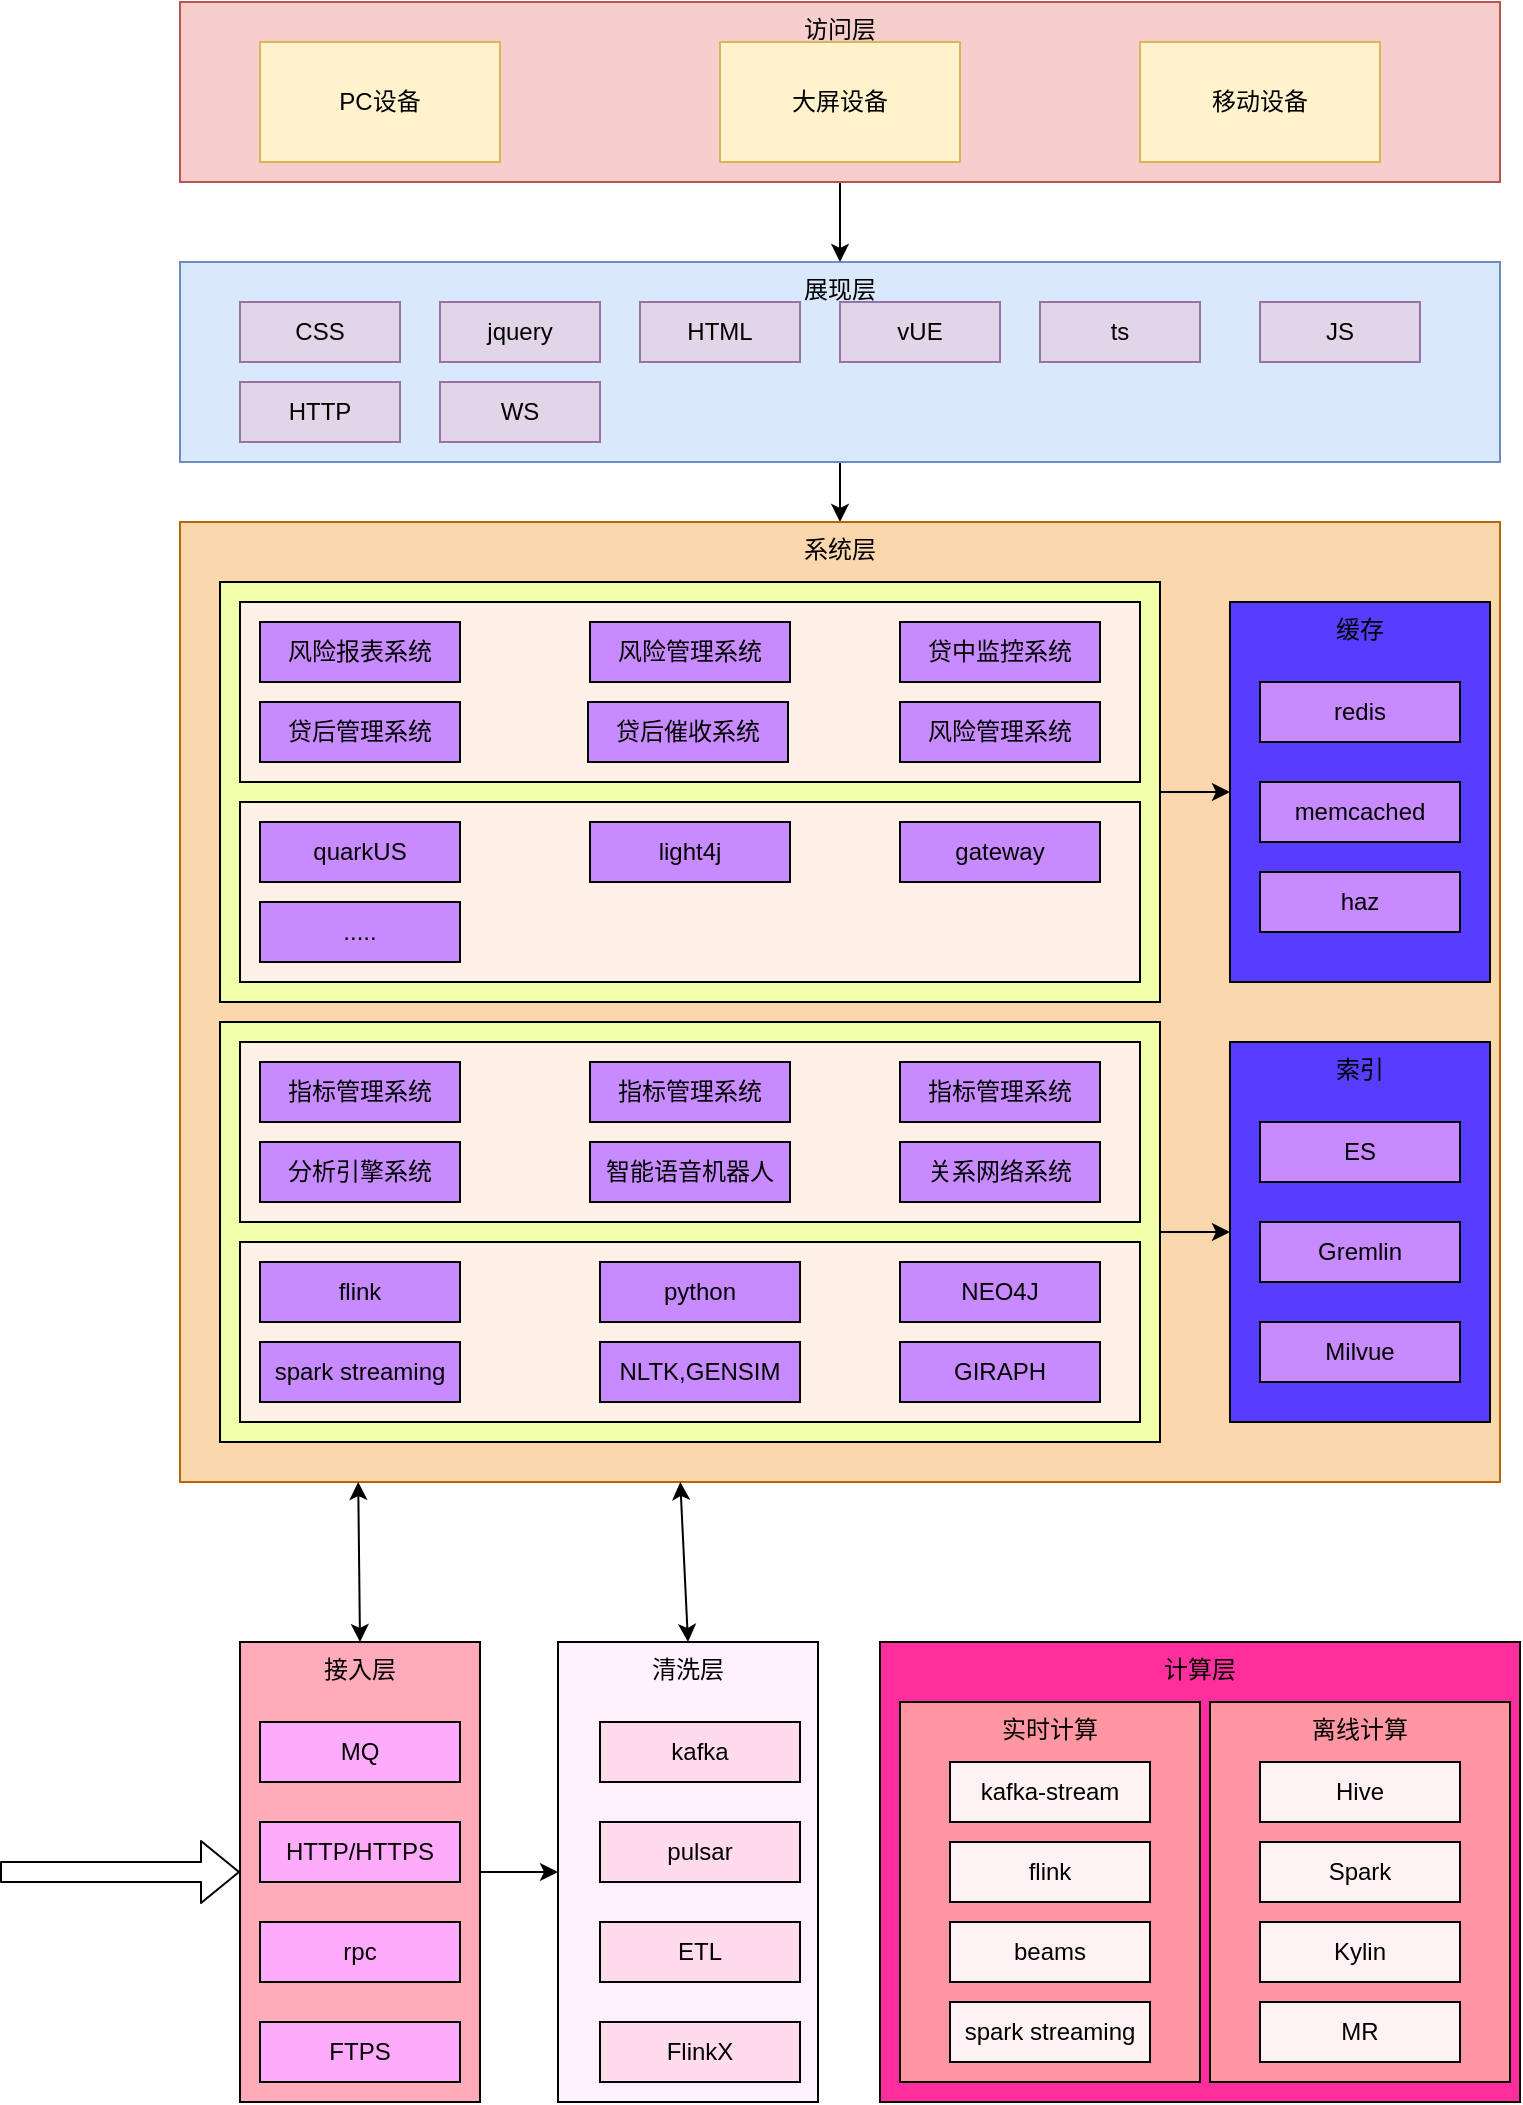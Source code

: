 <mxfile version="14.5.10" type="github">
  <diagram id="MQhZJjkZrY4oPZB1BTH6" name="第 1 页">
    <mxGraphModel dx="1422" dy="762" grid="1" gridSize="10" guides="1" tooltips="1" connect="1" arrows="1" fold="1" page="1" pageScale="1" pageWidth="827" pageHeight="1169" math="0" shadow="0">
      <root>
        <mxCell id="0" />
        <mxCell id="1" parent="0" />
        <mxCell id="aR_i40FDtTKbv0qqF_Ef-54" style="edgeStyle=orthogonalEdgeStyle;rounded=0;orthogonalLoop=1;jettySize=auto;html=1;entryX=0.5;entryY=0;entryDx=0;entryDy=0;" edge="1" parent="1" source="aR_i40FDtTKbv0qqF_Ef-1" target="aR_i40FDtTKbv0qqF_Ef-5">
          <mxGeometry relative="1" as="geometry" />
        </mxCell>
        <mxCell id="aR_i40FDtTKbv0qqF_Ef-1" value="访问层" style="rounded=0;whiteSpace=wrap;html=1;fillColor=#f8cecc;strokeColor=#b85450;verticalAlign=top;" vertex="1" parent="1">
          <mxGeometry x="110" y="120" width="660" height="90" as="geometry" />
        </mxCell>
        <mxCell id="aR_i40FDtTKbv0qqF_Ef-2" value="PC设备" style="rounded=0;whiteSpace=wrap;html=1;fillColor=#fff2cc;strokeColor=#d6b656;" vertex="1" parent="1">
          <mxGeometry x="150" y="140" width="120" height="60" as="geometry" />
        </mxCell>
        <mxCell id="aR_i40FDtTKbv0qqF_Ef-3" value="大屏设备" style="rounded=0;whiteSpace=wrap;html=1;fillColor=#fff2cc;strokeColor=#d6b656;" vertex="1" parent="1">
          <mxGeometry x="380" y="140" width="120" height="60" as="geometry" />
        </mxCell>
        <mxCell id="aR_i40FDtTKbv0qqF_Ef-4" value="移动设备" style="rounded=0;whiteSpace=wrap;html=1;fillColor=#fff2cc;strokeColor=#d6b656;" vertex="1" parent="1">
          <mxGeometry x="590" y="140" width="120" height="60" as="geometry" />
        </mxCell>
        <mxCell id="aR_i40FDtTKbv0qqF_Ef-55" style="edgeStyle=orthogonalEdgeStyle;rounded=0;orthogonalLoop=1;jettySize=auto;html=1;entryX=0.5;entryY=0;entryDx=0;entryDy=0;" edge="1" parent="1" source="aR_i40FDtTKbv0qqF_Ef-5" target="aR_i40FDtTKbv0qqF_Ef-14">
          <mxGeometry relative="1" as="geometry" />
        </mxCell>
        <mxCell id="aR_i40FDtTKbv0qqF_Ef-5" value="展现层" style="rounded=0;whiteSpace=wrap;html=1;fillColor=#dae8fc;strokeColor=#6c8ebf;verticalAlign=top;" vertex="1" parent="1">
          <mxGeometry x="110" y="250" width="660" height="100" as="geometry" />
        </mxCell>
        <mxCell id="aR_i40FDtTKbv0qqF_Ef-6" value="CSS" style="rounded=0;whiteSpace=wrap;html=1;fillColor=#e1d5e7;strokeColor=#9673a6;" vertex="1" parent="1">
          <mxGeometry x="140" y="270" width="80" height="30" as="geometry" />
        </mxCell>
        <mxCell id="aR_i40FDtTKbv0qqF_Ef-7" value="jquery" style="rounded=0;whiteSpace=wrap;html=1;fillColor=#e1d5e7;strokeColor=#9673a6;" vertex="1" parent="1">
          <mxGeometry x="240" y="270" width="80" height="30" as="geometry" />
        </mxCell>
        <mxCell id="aR_i40FDtTKbv0qqF_Ef-8" value="HTML" style="rounded=0;whiteSpace=wrap;html=1;fillColor=#e1d5e7;strokeColor=#9673a6;" vertex="1" parent="1">
          <mxGeometry x="340" y="270" width="80" height="30" as="geometry" />
        </mxCell>
        <mxCell id="aR_i40FDtTKbv0qqF_Ef-9" value="vUE" style="rounded=0;whiteSpace=wrap;html=1;fillColor=#e1d5e7;strokeColor=#9673a6;" vertex="1" parent="1">
          <mxGeometry x="440" y="270" width="80" height="30" as="geometry" />
        </mxCell>
        <mxCell id="aR_i40FDtTKbv0qqF_Ef-10" value="ts" style="rounded=0;whiteSpace=wrap;html=1;fillColor=#e1d5e7;strokeColor=#9673a6;" vertex="1" parent="1">
          <mxGeometry x="540" y="270" width="80" height="30" as="geometry" />
        </mxCell>
        <mxCell id="aR_i40FDtTKbv0qqF_Ef-11" value="JS" style="rounded=0;whiteSpace=wrap;html=1;fillColor=#e1d5e7;strokeColor=#9673a6;" vertex="1" parent="1">
          <mxGeometry x="650" y="270" width="80" height="30" as="geometry" />
        </mxCell>
        <mxCell id="aR_i40FDtTKbv0qqF_Ef-12" value="HTTP" style="rounded=0;whiteSpace=wrap;html=1;fillColor=#e1d5e7;strokeColor=#9673a6;" vertex="1" parent="1">
          <mxGeometry x="140" y="310" width="80" height="30" as="geometry" />
        </mxCell>
        <mxCell id="aR_i40FDtTKbv0qqF_Ef-13" value="WS" style="rounded=0;whiteSpace=wrap;html=1;fillColor=#e1d5e7;strokeColor=#9673a6;" vertex="1" parent="1">
          <mxGeometry x="240" y="310" width="80" height="30" as="geometry" />
        </mxCell>
        <mxCell id="aR_i40FDtTKbv0qqF_Ef-14" value="系统层" style="rounded=0;whiteSpace=wrap;html=1;fillColor=#fad7ac;strokeColor=#b46504;verticalAlign=top;" vertex="1" parent="1">
          <mxGeometry x="110" y="380" width="660" height="480" as="geometry" />
        </mxCell>
        <mxCell id="aR_i40FDtTKbv0qqF_Ef-34" style="edgeStyle=orthogonalEdgeStyle;rounded=0;orthogonalLoop=1;jettySize=auto;html=1;exitX=1;exitY=0.5;exitDx=0;exitDy=0;" edge="1" parent="1" source="aR_i40FDtTKbv0qqF_Ef-15" target="aR_i40FDtTKbv0qqF_Ef-16">
          <mxGeometry relative="1" as="geometry" />
        </mxCell>
        <mxCell id="aR_i40FDtTKbv0qqF_Ef-15" value="" style="rounded=0;whiteSpace=wrap;html=1;fillColor=#F1FFAB;" vertex="1" parent="1">
          <mxGeometry x="130" y="410" width="470" height="210" as="geometry" />
        </mxCell>
        <mxCell id="aR_i40FDtTKbv0qqF_Ef-16" value="缓存" style="rounded=0;whiteSpace=wrap;html=1;verticalAlign=top;fillColor=#573DFF;" vertex="1" parent="1">
          <mxGeometry x="635" y="420" width="130" height="190" as="geometry" />
        </mxCell>
        <mxCell id="aR_i40FDtTKbv0qqF_Ef-17" value="redis" style="rounded=0;whiteSpace=wrap;html=1;fillColor=#C88AFF;" vertex="1" parent="1">
          <mxGeometry x="650" y="460" width="100" height="30" as="geometry" />
        </mxCell>
        <mxCell id="aR_i40FDtTKbv0qqF_Ef-18" value="memcached" style="rounded=0;whiteSpace=wrap;html=1;fillColor=#C88AFF;" vertex="1" parent="1">
          <mxGeometry x="650" y="510" width="100" height="30" as="geometry" />
        </mxCell>
        <mxCell id="aR_i40FDtTKbv0qqF_Ef-19" value="haz" style="rounded=0;whiteSpace=wrap;html=1;fillColor=#C88AFF;" vertex="1" parent="1">
          <mxGeometry x="650" y="555" width="100" height="30" as="geometry" />
        </mxCell>
        <mxCell id="aR_i40FDtTKbv0qqF_Ef-21" value="" style="rounded=0;whiteSpace=wrap;html=1;fillColor=#FFF1E6;" vertex="1" parent="1">
          <mxGeometry x="140" y="420" width="450" height="90" as="geometry" />
        </mxCell>
        <mxCell id="aR_i40FDtTKbv0qqF_Ef-22" value="" style="rounded=0;whiteSpace=wrap;html=1;fillColor=#FFF1E6;" vertex="1" parent="1">
          <mxGeometry x="140" y="520" width="450" height="90" as="geometry" />
        </mxCell>
        <mxCell id="aR_i40FDtTKbv0qqF_Ef-24" value="风险报表系统" style="rounded=0;whiteSpace=wrap;html=1;fillColor=#C88AFF;" vertex="1" parent="1">
          <mxGeometry x="150" y="430" width="100" height="30" as="geometry" />
        </mxCell>
        <mxCell id="aR_i40FDtTKbv0qqF_Ef-25" value="风险管理系统" style="rounded=0;whiteSpace=wrap;html=1;fillColor=#C88AFF;" vertex="1" parent="1">
          <mxGeometry x="315" y="430" width="100" height="30" as="geometry" />
        </mxCell>
        <mxCell id="aR_i40FDtTKbv0qqF_Ef-26" value="贷中监控系统" style="rounded=0;whiteSpace=wrap;html=1;fillColor=#C88AFF;" vertex="1" parent="1">
          <mxGeometry x="470" y="430" width="100" height="30" as="geometry" />
        </mxCell>
        <mxCell id="aR_i40FDtTKbv0qqF_Ef-27" value="贷后管理系统" style="rounded=0;whiteSpace=wrap;html=1;fillColor=#C88AFF;" vertex="1" parent="1">
          <mxGeometry x="150" y="470" width="100" height="30" as="geometry" />
        </mxCell>
        <mxCell id="aR_i40FDtTKbv0qqF_Ef-28" value="贷后催收系统" style="rounded=0;whiteSpace=wrap;html=1;fillColor=#C88AFF;" vertex="1" parent="1">
          <mxGeometry x="314" y="470" width="100" height="30" as="geometry" />
        </mxCell>
        <mxCell id="aR_i40FDtTKbv0qqF_Ef-29" value="风险管理系统" style="rounded=0;whiteSpace=wrap;html=1;fillColor=#C88AFF;" vertex="1" parent="1">
          <mxGeometry x="470" y="470" width="100" height="30" as="geometry" />
        </mxCell>
        <mxCell id="aR_i40FDtTKbv0qqF_Ef-30" value="quarkUS" style="rounded=0;whiteSpace=wrap;html=1;fillColor=#C88AFF;" vertex="1" parent="1">
          <mxGeometry x="150" y="530" width="100" height="30" as="geometry" />
        </mxCell>
        <mxCell id="aR_i40FDtTKbv0qqF_Ef-31" value="light4j" style="rounded=0;whiteSpace=wrap;html=1;fillColor=#C88AFF;" vertex="1" parent="1">
          <mxGeometry x="315" y="530" width="100" height="30" as="geometry" />
        </mxCell>
        <mxCell id="aR_i40FDtTKbv0qqF_Ef-32" value="gateway" style="rounded=0;whiteSpace=wrap;html=1;fillColor=#C88AFF;" vertex="1" parent="1">
          <mxGeometry x="470" y="530" width="100" height="30" as="geometry" />
        </mxCell>
        <mxCell id="aR_i40FDtTKbv0qqF_Ef-33" value="....." style="rounded=0;whiteSpace=wrap;html=1;fillColor=#C88AFF;" vertex="1" parent="1">
          <mxGeometry x="150" y="570" width="100" height="30" as="geometry" />
        </mxCell>
        <mxCell id="aR_i40FDtTKbv0qqF_Ef-56" style="edgeStyle=orthogonalEdgeStyle;rounded=0;orthogonalLoop=1;jettySize=auto;html=1;exitX=1;exitY=0.5;exitDx=0;exitDy=0;entryX=0;entryY=0.5;entryDx=0;entryDy=0;" edge="1" parent="1" source="aR_i40FDtTKbv0qqF_Ef-35" target="aR_i40FDtTKbv0qqF_Ef-38">
          <mxGeometry relative="1" as="geometry" />
        </mxCell>
        <mxCell id="aR_i40FDtTKbv0qqF_Ef-35" value="" style="rounded=0;whiteSpace=wrap;html=1;fillColor=#F1FFAB;" vertex="1" parent="1">
          <mxGeometry x="130" y="630" width="470" height="210" as="geometry" />
        </mxCell>
        <mxCell id="aR_i40FDtTKbv0qqF_Ef-36" value="" style="rounded=0;whiteSpace=wrap;html=1;fillColor=#FFF1E6;" vertex="1" parent="1">
          <mxGeometry x="140" y="640" width="450" height="90" as="geometry" />
        </mxCell>
        <mxCell id="aR_i40FDtTKbv0qqF_Ef-37" value="" style="rounded=0;whiteSpace=wrap;html=1;fillColor=#FFF1E6;" vertex="1" parent="1">
          <mxGeometry x="140" y="740" width="450" height="90" as="geometry" />
        </mxCell>
        <mxCell id="aR_i40FDtTKbv0qqF_Ef-38" value="索引" style="rounded=0;whiteSpace=wrap;html=1;verticalAlign=top;fillColor=#573DFF;" vertex="1" parent="1">
          <mxGeometry x="635" y="640" width="130" height="190" as="geometry" />
        </mxCell>
        <mxCell id="aR_i40FDtTKbv0qqF_Ef-39" value="指标管理系统" style="rounded=0;whiteSpace=wrap;html=1;fillColor=#C88AFF;" vertex="1" parent="1">
          <mxGeometry x="150" y="650" width="100" height="30" as="geometry" />
        </mxCell>
        <mxCell id="aR_i40FDtTKbv0qqF_Ef-40" value="指标管理系统" style="rounded=0;whiteSpace=wrap;html=1;fillColor=#C88AFF;" vertex="1" parent="1">
          <mxGeometry x="315" y="650" width="100" height="30" as="geometry" />
        </mxCell>
        <mxCell id="aR_i40FDtTKbv0qqF_Ef-41" value="指标管理系统" style="rounded=0;whiteSpace=wrap;html=1;fillColor=#C88AFF;" vertex="1" parent="1">
          <mxGeometry x="470" y="650" width="100" height="30" as="geometry" />
        </mxCell>
        <mxCell id="aR_i40FDtTKbv0qqF_Ef-42" value="ES" style="rounded=0;whiteSpace=wrap;html=1;fillColor=#C88AFF;" vertex="1" parent="1">
          <mxGeometry x="650" y="680" width="100" height="30" as="geometry" />
        </mxCell>
        <mxCell id="aR_i40FDtTKbv0qqF_Ef-43" value="Gremlin" style="rounded=0;whiteSpace=wrap;html=1;fillColor=#C88AFF;" vertex="1" parent="1">
          <mxGeometry x="650" y="730" width="100" height="30" as="geometry" />
        </mxCell>
        <mxCell id="aR_i40FDtTKbv0qqF_Ef-44" value="Milvue" style="rounded=0;whiteSpace=wrap;html=1;fillColor=#C88AFF;" vertex="1" parent="1">
          <mxGeometry x="650" y="780" width="100" height="30" as="geometry" />
        </mxCell>
        <mxCell id="aR_i40FDtTKbv0qqF_Ef-45" value="分析引擎系统" style="rounded=0;whiteSpace=wrap;html=1;fillColor=#C88AFF;" vertex="1" parent="1">
          <mxGeometry x="150" y="690" width="100" height="30" as="geometry" />
        </mxCell>
        <mxCell id="aR_i40FDtTKbv0qqF_Ef-46" value="智能语音机器人" style="rounded=0;whiteSpace=wrap;html=1;fillColor=#C88AFF;" vertex="1" parent="1">
          <mxGeometry x="315" y="690" width="100" height="30" as="geometry" />
        </mxCell>
        <mxCell id="aR_i40FDtTKbv0qqF_Ef-47" value="关系网络系统" style="rounded=0;whiteSpace=wrap;html=1;fillColor=#C88AFF;" vertex="1" parent="1">
          <mxGeometry x="470" y="690" width="100" height="30" as="geometry" />
        </mxCell>
        <mxCell id="aR_i40FDtTKbv0qqF_Ef-48" value="flink" style="rounded=0;whiteSpace=wrap;html=1;fillColor=#C88AFF;" vertex="1" parent="1">
          <mxGeometry x="150" y="750" width="100" height="30" as="geometry" />
        </mxCell>
        <mxCell id="aR_i40FDtTKbv0qqF_Ef-49" value="python" style="rounded=0;whiteSpace=wrap;html=1;fillColor=#C88AFF;" vertex="1" parent="1">
          <mxGeometry x="320" y="750" width="100" height="30" as="geometry" />
        </mxCell>
        <mxCell id="aR_i40FDtTKbv0qqF_Ef-50" value="NEO4J" style="rounded=0;whiteSpace=wrap;html=1;fillColor=#C88AFF;" vertex="1" parent="1">
          <mxGeometry x="470" y="750" width="100" height="30" as="geometry" />
        </mxCell>
        <mxCell id="aR_i40FDtTKbv0qqF_Ef-51" value="spark streaming" style="rounded=0;whiteSpace=wrap;html=1;fillColor=#C88AFF;" vertex="1" parent="1">
          <mxGeometry x="150" y="790" width="100" height="30" as="geometry" />
        </mxCell>
        <mxCell id="aR_i40FDtTKbv0qqF_Ef-52" value="NLTK,GENSIM" style="rounded=0;whiteSpace=wrap;html=1;fillColor=#C88AFF;" vertex="1" parent="1">
          <mxGeometry x="320" y="790" width="100" height="30" as="geometry" />
        </mxCell>
        <mxCell id="aR_i40FDtTKbv0qqF_Ef-53" value="GIRAPH" style="rounded=0;whiteSpace=wrap;html=1;fillColor=#C88AFF;" vertex="1" parent="1">
          <mxGeometry x="470" y="790" width="100" height="30" as="geometry" />
        </mxCell>
        <mxCell id="aR_i40FDtTKbv0qqF_Ef-65" style="edgeStyle=orthogonalEdgeStyle;rounded=0;orthogonalLoop=1;jettySize=auto;html=1;exitX=1;exitY=0.5;exitDx=0;exitDy=0;entryX=0;entryY=0.5;entryDx=0;entryDy=0;" edge="1" parent="1" source="aR_i40FDtTKbv0qqF_Ef-57" target="aR_i40FDtTKbv0qqF_Ef-64">
          <mxGeometry relative="1" as="geometry" />
        </mxCell>
        <mxCell id="aR_i40FDtTKbv0qqF_Ef-57" value="接入层" style="rounded=0;whiteSpace=wrap;html=1;verticalAlign=top;fillColor=#FFABB9;" vertex="1" parent="1">
          <mxGeometry x="140" y="940" width="120" height="230" as="geometry" />
        </mxCell>
        <mxCell id="aR_i40FDtTKbv0qqF_Ef-58" value="MQ" style="rounded=0;whiteSpace=wrap;html=1;fillColor=#FFABFC;" vertex="1" parent="1">
          <mxGeometry x="150" y="980" width="100" height="30" as="geometry" />
        </mxCell>
        <mxCell id="aR_i40FDtTKbv0qqF_Ef-59" value="HTTP/HTTPS" style="rounded=0;whiteSpace=wrap;html=1;fillColor=#FFABFC;" vertex="1" parent="1">
          <mxGeometry x="150" y="1030" width="100" height="30" as="geometry" />
        </mxCell>
        <mxCell id="aR_i40FDtTKbv0qqF_Ef-60" value="rpc" style="rounded=0;whiteSpace=wrap;html=1;fillColor=#FFABFC;" vertex="1" parent="1">
          <mxGeometry x="150" y="1080" width="100" height="30" as="geometry" />
        </mxCell>
        <mxCell id="aR_i40FDtTKbv0qqF_Ef-61" value="FTPS" style="rounded=0;whiteSpace=wrap;html=1;fillColor=#FFABFC;" vertex="1" parent="1">
          <mxGeometry x="150" y="1130" width="100" height="30" as="geometry" />
        </mxCell>
        <mxCell id="aR_i40FDtTKbv0qqF_Ef-62" value="" style="shape=flexArrow;endArrow=classic;html=1;entryX=0;entryY=0.5;entryDx=0;entryDy=0;" edge="1" parent="1" target="aR_i40FDtTKbv0qqF_Ef-57">
          <mxGeometry width="50" height="50" relative="1" as="geometry">
            <mxPoint x="20" y="1055" as="sourcePoint" />
            <mxPoint x="440" y="1070" as="targetPoint" />
          </mxGeometry>
        </mxCell>
        <mxCell id="aR_i40FDtTKbv0qqF_Ef-63" value="" style="endArrow=classic;startArrow=classic;html=1;exitX=0.5;exitY=0;exitDx=0;exitDy=0;entryX=0.135;entryY=1;entryDx=0;entryDy=0;entryPerimeter=0;" edge="1" parent="1" source="aR_i40FDtTKbv0qqF_Ef-57" target="aR_i40FDtTKbv0qqF_Ef-14">
          <mxGeometry width="50" height="50" relative="1" as="geometry">
            <mxPoint x="390" y="1120" as="sourcePoint" />
            <mxPoint x="440" y="1070" as="targetPoint" />
          </mxGeometry>
        </mxCell>
        <mxCell id="aR_i40FDtTKbv0qqF_Ef-64" value="清洗层" style="rounded=0;whiteSpace=wrap;html=1;verticalAlign=top;fillColor=#FFF2FD;" vertex="1" parent="1">
          <mxGeometry x="299" y="940" width="130" height="230" as="geometry" />
        </mxCell>
        <mxCell id="aR_i40FDtTKbv0qqF_Ef-66" value="" style="endArrow=classic;startArrow=classic;html=1;exitX=0.5;exitY=0;exitDx=0;exitDy=0;entryX=0.379;entryY=1;entryDx=0;entryDy=0;entryPerimeter=0;" edge="1" parent="1" source="aR_i40FDtTKbv0qqF_Ef-64" target="aR_i40FDtTKbv0qqF_Ef-14">
          <mxGeometry width="50" height="50" relative="1" as="geometry">
            <mxPoint x="210" y="950" as="sourcePoint" />
            <mxPoint x="209.1" y="870" as="targetPoint" />
          </mxGeometry>
        </mxCell>
        <mxCell id="aR_i40FDtTKbv0qqF_Ef-67" value="kafka" style="rounded=0;whiteSpace=wrap;html=1;fillColor=#FFDBEB;" vertex="1" parent="1">
          <mxGeometry x="320" y="980" width="100" height="30" as="geometry" />
        </mxCell>
        <mxCell id="aR_i40FDtTKbv0qqF_Ef-68" value="pulsar" style="rounded=0;whiteSpace=wrap;html=1;fillColor=#FFDBEB;" vertex="1" parent="1">
          <mxGeometry x="320" y="1030" width="100" height="30" as="geometry" />
        </mxCell>
        <mxCell id="aR_i40FDtTKbv0qqF_Ef-70" value="ETL" style="rounded=0;whiteSpace=wrap;html=1;fillColor=#FFDBEB;" vertex="1" parent="1">
          <mxGeometry x="320" y="1080" width="100" height="30" as="geometry" />
        </mxCell>
        <mxCell id="aR_i40FDtTKbv0qqF_Ef-71" value="FlinkX" style="rounded=0;whiteSpace=wrap;html=1;fillColor=#FFDBEB;" vertex="1" parent="1">
          <mxGeometry x="320" y="1130" width="100" height="30" as="geometry" />
        </mxCell>
        <mxCell id="aR_i40FDtTKbv0qqF_Ef-72" value="计算层" style="rounded=0;whiteSpace=wrap;html=1;verticalAlign=top;fillColor=#FF2E9D;" vertex="1" parent="1">
          <mxGeometry x="460" y="940" width="320" height="230" as="geometry" />
        </mxCell>
        <mxCell id="aR_i40FDtTKbv0qqF_Ef-73" value="实时计算" style="rounded=0;whiteSpace=wrap;html=1;fillColor=#FF96A1;verticalAlign=top;" vertex="1" parent="1">
          <mxGeometry x="470" y="970" width="150" height="190" as="geometry" />
        </mxCell>
        <mxCell id="aR_i40FDtTKbv0qqF_Ef-74" value="kafka-stream" style="rounded=0;whiteSpace=wrap;html=1;fillColor=#FFF2F4;" vertex="1" parent="1">
          <mxGeometry x="495" y="1000" width="100" height="30" as="geometry" />
        </mxCell>
        <mxCell id="aR_i40FDtTKbv0qqF_Ef-75" value="flink" style="rounded=0;whiteSpace=wrap;html=1;fillColor=#FFF2F4;" vertex="1" parent="1">
          <mxGeometry x="495" y="1040" width="100" height="30" as="geometry" />
        </mxCell>
        <mxCell id="aR_i40FDtTKbv0qqF_Ef-76" value="beams" style="rounded=0;whiteSpace=wrap;html=1;fillColor=#FFF2F4;" vertex="1" parent="1">
          <mxGeometry x="495" y="1080" width="100" height="30" as="geometry" />
        </mxCell>
        <mxCell id="aR_i40FDtTKbv0qqF_Ef-77" value="spark streaming" style="rounded=0;whiteSpace=wrap;html=1;fillColor=#FFF2F4;" vertex="1" parent="1">
          <mxGeometry x="495" y="1120" width="100" height="30" as="geometry" />
        </mxCell>
        <mxCell id="aR_i40FDtTKbv0qqF_Ef-78" value="离线计算" style="rounded=0;whiteSpace=wrap;html=1;fillColor=#FF96A1;verticalAlign=top;" vertex="1" parent="1">
          <mxGeometry x="625" y="970" width="150" height="190" as="geometry" />
        </mxCell>
        <mxCell id="aR_i40FDtTKbv0qqF_Ef-79" value="Hive" style="rounded=0;whiteSpace=wrap;html=1;fillColor=#FFF2F4;" vertex="1" parent="1">
          <mxGeometry x="650" y="1000" width="100" height="30" as="geometry" />
        </mxCell>
        <mxCell id="aR_i40FDtTKbv0qqF_Ef-80" value="Spark" style="rounded=0;whiteSpace=wrap;html=1;fillColor=#FFF2F4;" vertex="1" parent="1">
          <mxGeometry x="650" y="1040" width="100" height="30" as="geometry" />
        </mxCell>
        <mxCell id="aR_i40FDtTKbv0qqF_Ef-81" value="Kylin" style="rounded=0;whiteSpace=wrap;html=1;fillColor=#FFF2F4;" vertex="1" parent="1">
          <mxGeometry x="650" y="1080" width="100" height="30" as="geometry" />
        </mxCell>
        <mxCell id="aR_i40FDtTKbv0qqF_Ef-82" value="MR" style="rounded=0;whiteSpace=wrap;html=1;fillColor=#FFF2F4;" vertex="1" parent="1">
          <mxGeometry x="650" y="1120" width="100" height="30" as="geometry" />
        </mxCell>
      </root>
    </mxGraphModel>
  </diagram>
</mxfile>
